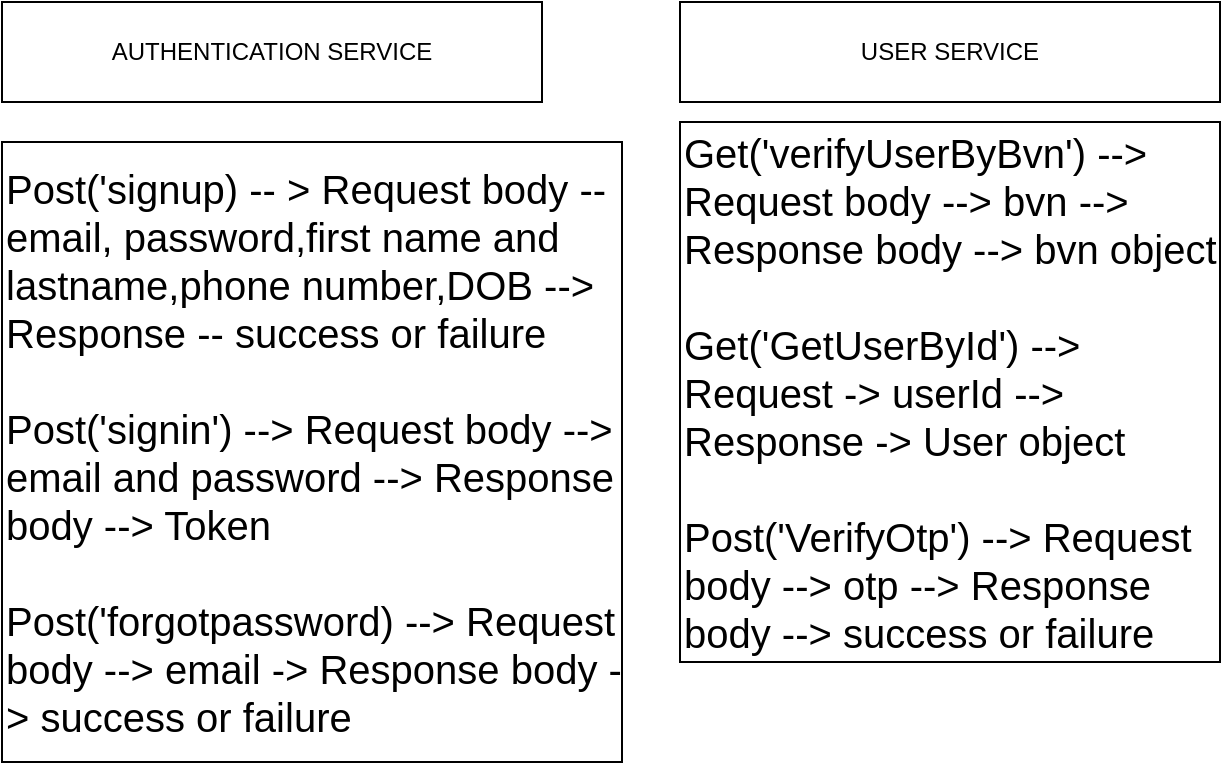 <mxfile>
    <diagram id="vCmYkwV_0DvBoXGq2oan" name="Page-1">
        <mxGraphModel dx="642" dy="680" grid="1" gridSize="10" guides="1" tooltips="1" connect="1" arrows="1" fold="1" page="1" pageScale="1" pageWidth="850" pageHeight="1100" math="0" shadow="0">
            <root>
                <mxCell id="0"/>
                <mxCell id="1" parent="0"/>
                <mxCell id="3" value="USER SERVICE" style="rounded=0;whiteSpace=wrap;html=1;" vertex="1" parent="1">
                    <mxGeometry x="349" y="80" width="270" height="50" as="geometry"/>
                </mxCell>
                <mxCell id="4" value="AUTHENTICATION SERVICE" style="rounded=0;whiteSpace=wrap;html=1;" vertex="1" parent="1">
                    <mxGeometry x="10" y="80" width="270" height="50" as="geometry"/>
                </mxCell>
                <mxCell id="6" value="&lt;font style=&quot;font-size: 20px&quot;&gt;Post('signup) -- &amp;gt; Request body -- email, password,first name and lastname,phone number,DOB --&amp;gt; Response -- success or failure&lt;br&gt;&lt;br&gt;Post('signin') --&amp;gt; Request body --&amp;gt; email and password --&amp;gt; Response body --&amp;gt; Token&lt;br&gt;&lt;br&gt;Post('forgotpassword) --&amp;gt; Request body --&amp;gt; email -&amp;gt; Response body -&amp;gt; success or failure&lt;br&gt;&lt;/font&gt;" style="whiteSpace=wrap;html=1;aspect=fixed;align=left;" vertex="1" parent="1">
                    <mxGeometry x="10" y="150" width="310" height="310" as="geometry"/>
                </mxCell>
                <mxCell id="7" value="Get('verifyUserByBvn') --&amp;gt; Request body --&amp;gt; bvn --&amp;gt; Response body --&amp;gt; bvn object&lt;br&gt;&lt;br&gt;Get('GetUserById') --&amp;gt; Request -&amp;gt; userId --&amp;gt; Response -&amp;gt; User object&lt;br&gt;&lt;br&gt;Post('VerifyOtp') --&amp;gt; Request body --&amp;gt; otp --&amp;gt; Response body --&amp;gt; success or failure" style="whiteSpace=wrap;html=1;aspect=fixed;fontSize=20;align=left;" vertex="1" parent="1">
                    <mxGeometry x="349" y="140" width="270" height="270" as="geometry"/>
                </mxCell>
            </root>
        </mxGraphModel>
    </diagram>
</mxfile>